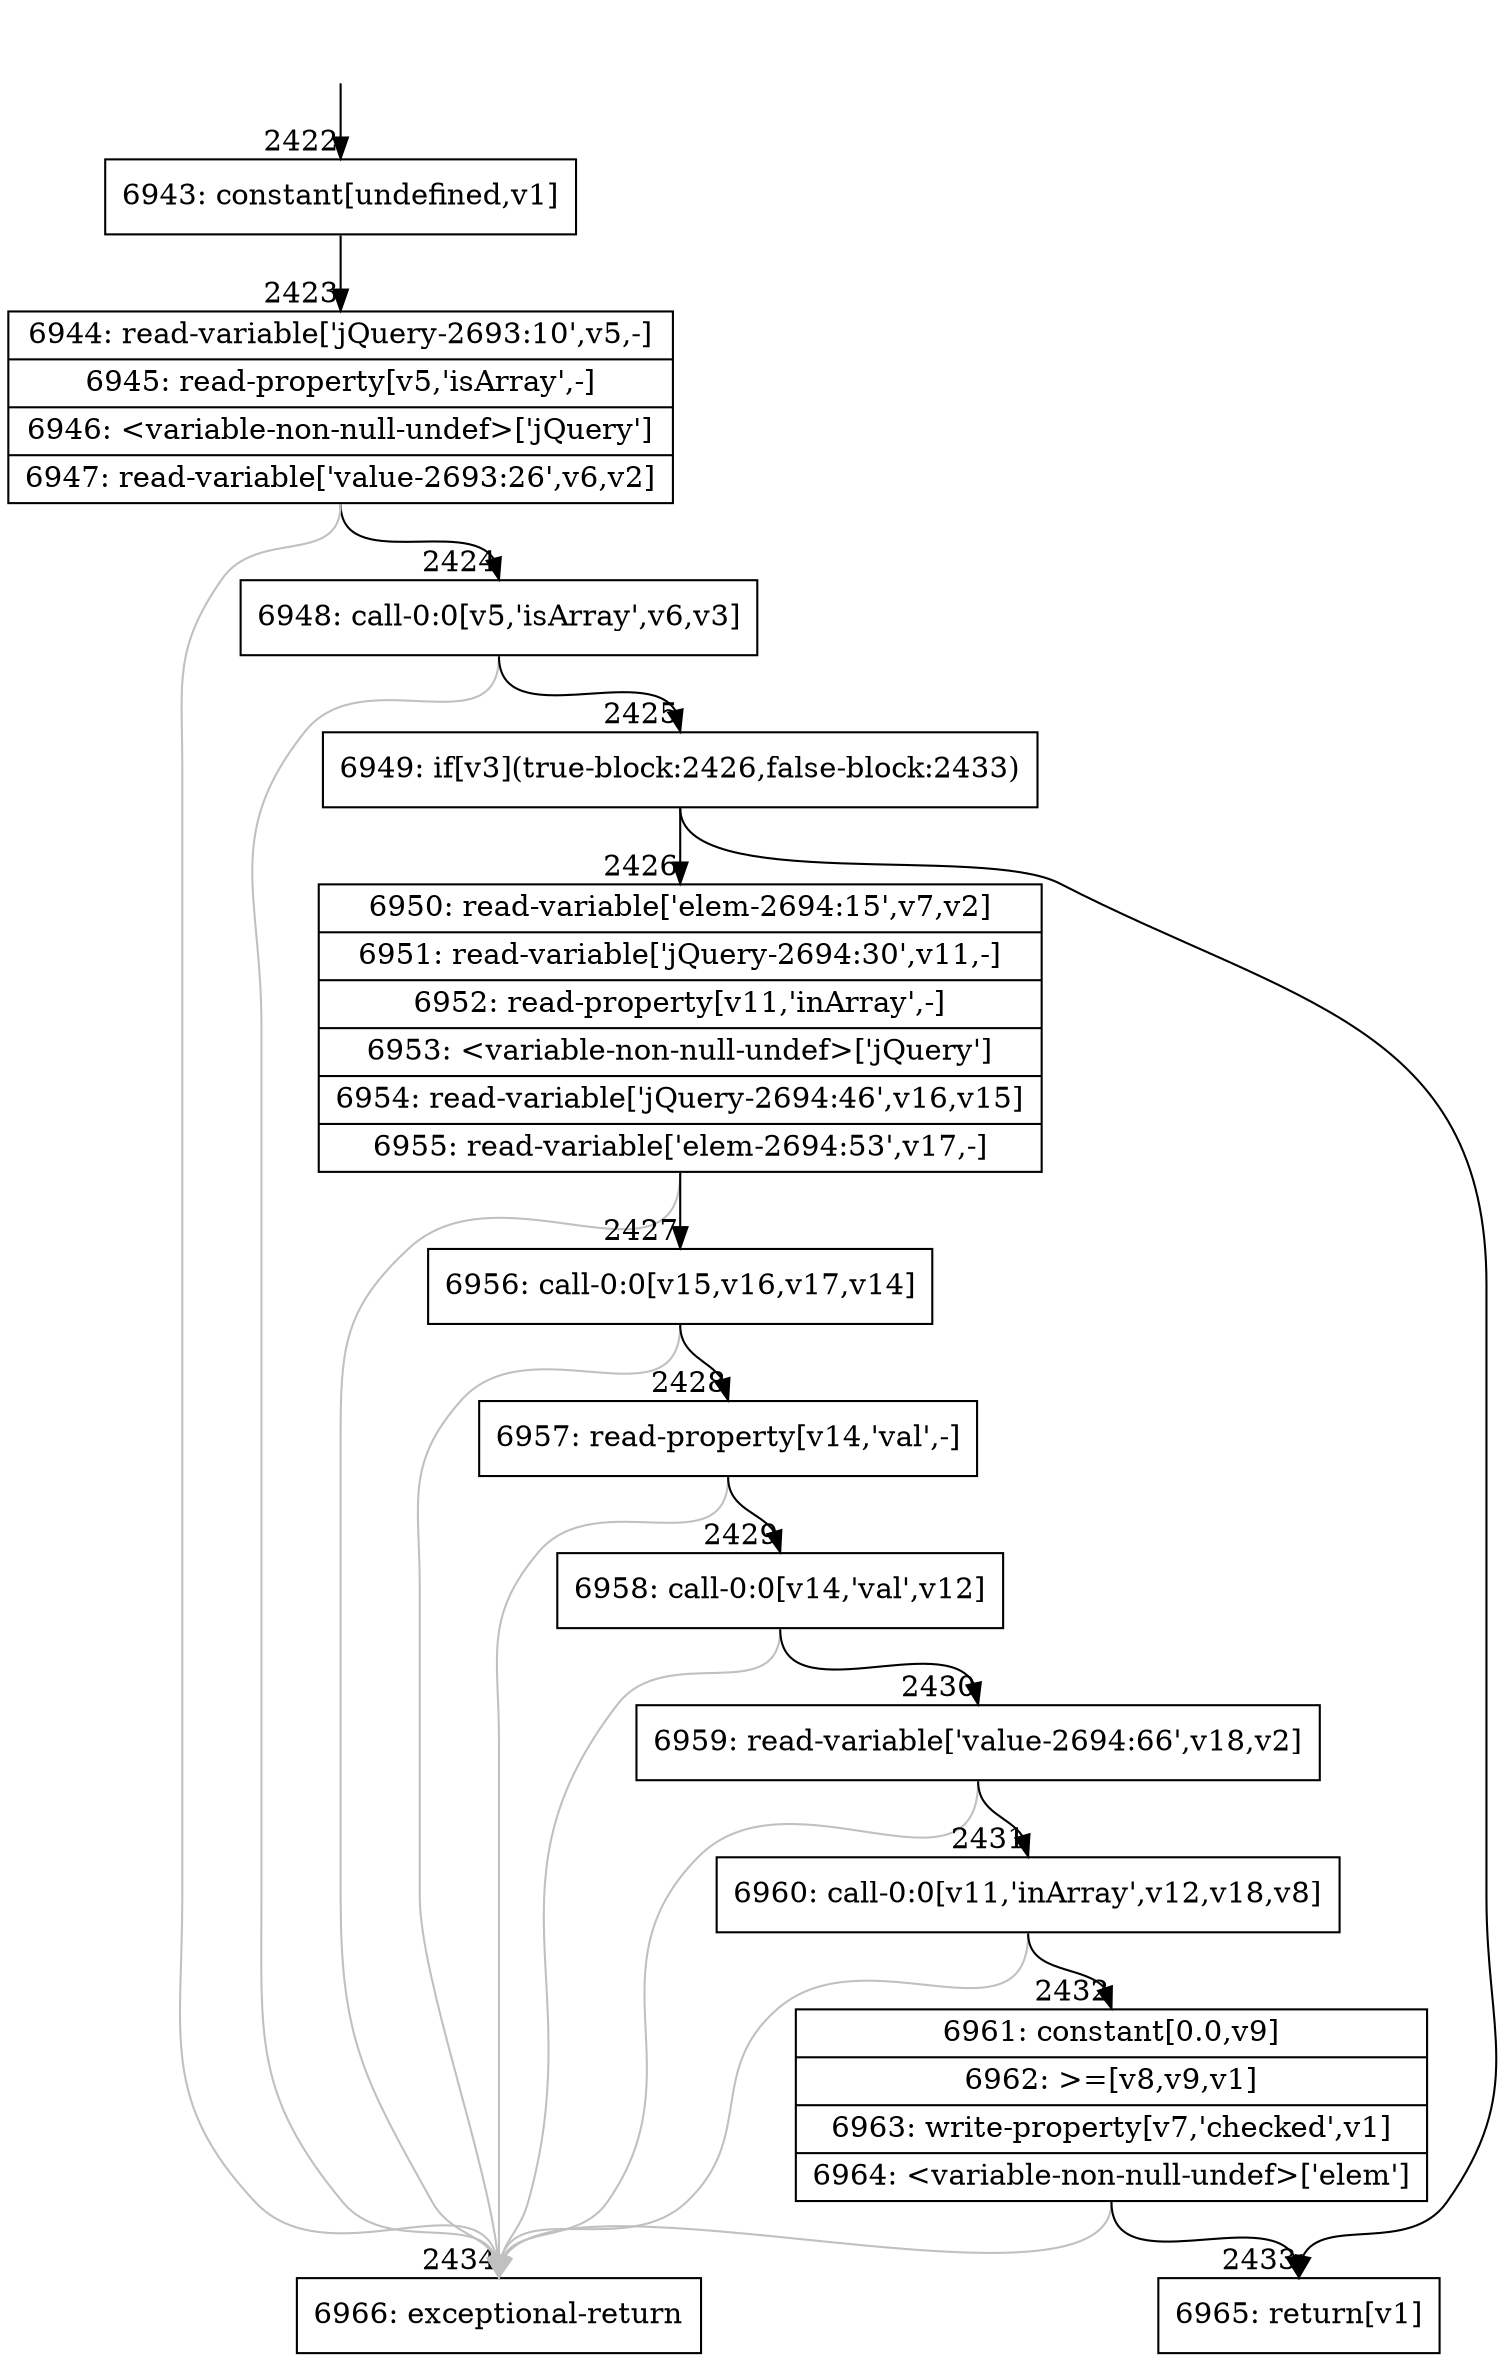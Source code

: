 digraph {
rankdir="TD"
BB_entry168[shape=none,label=""];
BB_entry168 -> BB2422 [tailport=s, headport=n, headlabel="    2422"]
BB2422 [shape=record label="{6943: constant[undefined,v1]}" ] 
BB2422 -> BB2423 [tailport=s, headport=n, headlabel="      2423"]
BB2423 [shape=record label="{6944: read-variable['jQuery-2693:10',v5,-]|6945: read-property[v5,'isArray',-]|6946: \<variable-non-null-undef\>['jQuery']|6947: read-variable['value-2693:26',v6,v2]}" ] 
BB2423 -> BB2424 [tailport=s, headport=n, headlabel="      2424"]
BB2423 -> BB2434 [tailport=s, headport=n, color=gray, headlabel="      2434"]
BB2424 [shape=record label="{6948: call-0:0[v5,'isArray',v6,v3]}" ] 
BB2424 -> BB2425 [tailport=s, headport=n, headlabel="      2425"]
BB2424 -> BB2434 [tailport=s, headport=n, color=gray]
BB2425 [shape=record label="{6949: if[v3](true-block:2426,false-block:2433)}" ] 
BB2425 -> BB2426 [tailport=s, headport=n, headlabel="      2426"]
BB2425 -> BB2433 [tailport=s, headport=n, headlabel="      2433"]
BB2426 [shape=record label="{6950: read-variable['elem-2694:15',v7,v2]|6951: read-variable['jQuery-2694:30',v11,-]|6952: read-property[v11,'inArray',-]|6953: \<variable-non-null-undef\>['jQuery']|6954: read-variable['jQuery-2694:46',v16,v15]|6955: read-variable['elem-2694:53',v17,-]}" ] 
BB2426 -> BB2427 [tailport=s, headport=n, headlabel="      2427"]
BB2426 -> BB2434 [tailport=s, headport=n, color=gray]
BB2427 [shape=record label="{6956: call-0:0[v15,v16,v17,v14]}" ] 
BB2427 -> BB2428 [tailport=s, headport=n, headlabel="      2428"]
BB2427 -> BB2434 [tailport=s, headport=n, color=gray]
BB2428 [shape=record label="{6957: read-property[v14,'val',-]}" ] 
BB2428 -> BB2429 [tailport=s, headport=n, headlabel="      2429"]
BB2428 -> BB2434 [tailport=s, headport=n, color=gray]
BB2429 [shape=record label="{6958: call-0:0[v14,'val',v12]}" ] 
BB2429 -> BB2430 [tailport=s, headport=n, headlabel="      2430"]
BB2429 -> BB2434 [tailport=s, headport=n, color=gray]
BB2430 [shape=record label="{6959: read-variable['value-2694:66',v18,v2]}" ] 
BB2430 -> BB2431 [tailport=s, headport=n, headlabel="      2431"]
BB2430 -> BB2434 [tailport=s, headport=n, color=gray]
BB2431 [shape=record label="{6960: call-0:0[v11,'inArray',v12,v18,v8]}" ] 
BB2431 -> BB2432 [tailport=s, headport=n, headlabel="      2432"]
BB2431 -> BB2434 [tailport=s, headport=n, color=gray]
BB2432 [shape=record label="{6961: constant[0.0,v9]|6962: \>=[v8,v9,v1]|6963: write-property[v7,'checked',v1]|6964: \<variable-non-null-undef\>['elem']}" ] 
BB2432 -> BB2433 [tailport=s, headport=n]
BB2432 -> BB2434 [tailport=s, headport=n, color=gray]
BB2433 [shape=record label="{6965: return[v1]}" ] 
BB2434 [shape=record label="{6966: exceptional-return}" ] 
}
